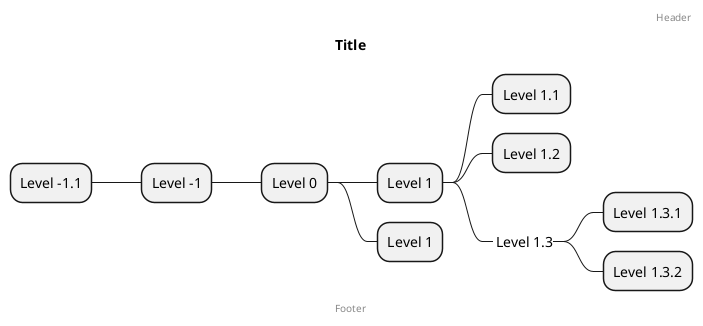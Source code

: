 @startmindmap

skinparam backgroundcolor transparent

title Title
footer Footer
header Header

+ Level 0
++ Level 1
+++ Level 1.1
+++ Level 1.2
+++_ Level 1.3
++++ Level 1.3.1
++++ Level 1.3.2
++ Level 1
-- Level -1
--- Level -1.1


@endmindmap
